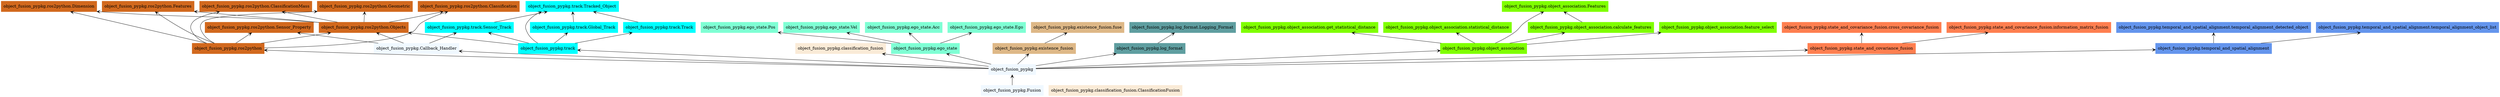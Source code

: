 digraph "packages" {
rankdir=BT
charset="utf-8"
"object_fusion_pypkg" [color="aliceblue", label="object_fusion_pypkg", shape="box", style="filled"];
"object_fusion_pypkg.Callback_Handler" [color="aliceblue", label="object_fusion_pypkg.Callback_Handler", shape="box", style="filled"];
"object_fusion_pypkg.Fusion" [color="aliceblue", label="object_fusion_pypkg.Fusion", shape="box", style="filled"];
"object_fusion_pypkg.classification_fusion" [color="antiquewhite", label="object_fusion_pypkg.classification_fusion", shape="box", style="filled"];
"object_fusion_pypkg.classification_fusion.ClassificationFusion" [color="antiquewhite", label="object_fusion_pypkg.classification_fusion.ClassificationFusion", shape="box", style="filled"];
"object_fusion_pypkg.ego_state" [color="aquamarine", label="object_fusion_pypkg.ego_state", shape="box", style="filled"];
"object_fusion_pypkg.ego_state.Acc" [color="aquamarine", label="object_fusion_pypkg.ego_state.Acc", shape="box", style="filled"];
"object_fusion_pypkg.ego_state.Ego" [color="aquamarine", label="object_fusion_pypkg.ego_state.Ego", shape="box", style="filled"];
"object_fusion_pypkg.ego_state.Pos" [color="aquamarine", label="object_fusion_pypkg.ego_state.Pos", shape="box", style="filled"];
"object_fusion_pypkg.ego_state.Vel" [color="aquamarine", label="object_fusion_pypkg.ego_state.Vel", shape="box", style="filled"];
"object_fusion_pypkg.existence_fusion" [color="burlywood", label="object_fusion_pypkg.existence_fusion", shape="box", style="filled"];
"object_fusion_pypkg.existence_fusion.fuse" [color="burlywood", label="object_fusion_pypkg.existence_fusion.fuse", shape="box", style="filled"];
"object_fusion_pypkg.log_format" [color="cadetblue", label="object_fusion_pypkg.log_format", shape="box", style="filled"];
"object_fusion_pypkg.log_format.Logging_Format" [color="cadetblue", label="object_fusion_pypkg.log_format.Logging_Format", shape="box", style="filled"];
"object_fusion_pypkg.object_association" [color="chartreuse", label="object_fusion_pypkg.object_association", shape="box", style="filled"];
"object_fusion_pypkg.object_association.Features" [color="chartreuse", label="object_fusion_pypkg.object_association.Features", shape="box", style="filled"];
"object_fusion_pypkg.object_association.calculate_features" [color="chartreuse", label="object_fusion_pypkg.object_association.calculate_features", shape="box", style="filled"];
"object_fusion_pypkg.object_association.feature_select" [color="chartreuse", label="object_fusion_pypkg.object_association.feature_select", shape="box", style="filled"];
"object_fusion_pypkg.object_association.get_statistical_distance" [color="chartreuse", label="object_fusion_pypkg.object_association.get_statistical_distance", shape="box", style="filled"];
"object_fusion_pypkg.object_association.statistical_distance" [color="chartreuse", label="object_fusion_pypkg.object_association.statistical_distance", shape="box", style="filled"];
"object_fusion_pypkg.ros2python" [color="chocolate", label="object_fusion_pypkg.ros2python", shape="box", style="filled"];
"object_fusion_pypkg.ros2python.Classification" [color="chocolate", label="object_fusion_pypkg.ros2python.Classification", shape="box", style="filled"];
"object_fusion_pypkg.ros2python.ClassificationMass" [color="chocolate", label="object_fusion_pypkg.ros2python.ClassificationMass", shape="box", style="filled"];
"object_fusion_pypkg.ros2python.Dimension" [color="chocolate", label="object_fusion_pypkg.ros2python.Dimension", shape="box", style="filled"];
"object_fusion_pypkg.ros2python.Features" [color="chocolate", label="object_fusion_pypkg.ros2python.Features", shape="box", style="filled"];
"object_fusion_pypkg.ros2python.Geometric" [color="chocolate", label="object_fusion_pypkg.ros2python.Geometric", shape="box", style="filled"];
"object_fusion_pypkg.ros2python.Objects" [color="chocolate", label="object_fusion_pypkg.ros2python.Objects", shape="box", style="filled"];
"object_fusion_pypkg.ros2python.Sensor_Property" [color="chocolate", label="object_fusion_pypkg.ros2python.Sensor_Property", shape="box", style="filled"];
"object_fusion_pypkg.state_and_covariance_fusion" [color="coral", label="object_fusion_pypkg.state_and_covariance_fusion", shape="box", style="filled"];
"object_fusion_pypkg.state_and_covariance_fusion.cross_covariance_fusion" [color="coral", label="object_fusion_pypkg.state_and_covariance_fusion.cross_covariance_fusion", shape="box", style="filled"];
"object_fusion_pypkg.state_and_covariance_fusion.information_matrix_fusion" [color="coral", label="object_fusion_pypkg.state_and_covariance_fusion.information_matrix_fusion", shape="box", style="filled"];
"object_fusion_pypkg.temporal_and_spatial_alignment" [color="cornflowerblue", label="object_fusion_pypkg.temporal_and_spatial_alignment", shape="box", style="filled"];
"object_fusion_pypkg.temporal_and_spatial_alignment.temporal_alignment_detected_object" [color="cornflowerblue", label="object_fusion_pypkg.temporal_and_spatial_alignment.temporal_alignment_detected_object", shape="box", style="filled"];
"object_fusion_pypkg.temporal_and_spatial_alignment.temporal_alignment_object_list" [color="cornflowerblue", label="object_fusion_pypkg.temporal_and_spatial_alignment.temporal_alignment_object_list", shape="box", style="filled"];
"object_fusion_pypkg.track" [color="cyan", label="object_fusion_pypkg.track", shape="box", style="filled"];
"object_fusion_pypkg.track.Global_Track" [color="cyan", label="object_fusion_pypkg.track.Global_Track", shape="box", style="filled"];
"object_fusion_pypkg.track.Sensor_Track" [color="cyan", label="object_fusion_pypkg.track.Sensor_Track", shape="box", style="filled"];
"object_fusion_pypkg.track.Track" [color="cyan", label="object_fusion_pypkg.track.Track", shape="box", style="filled"];
"object_fusion_pypkg.track.Tracked_Object" [color="cyan", label="object_fusion_pypkg.track.Tracked_Object", shape="box", style="filled"];
"object_fusion_pypkg" -> "object_fusion_pypkg.Callback_Handler" [arrowhead="open", arrowtail="none"];
"object_fusion_pypkg" -> "object_fusion_pypkg.classification_fusion" [arrowhead="open", arrowtail="none"];
"object_fusion_pypkg" -> "object_fusion_pypkg.ego_state" [arrowhead="open", arrowtail="none"];
"object_fusion_pypkg" -> "object_fusion_pypkg.existence_fusion" [arrowhead="open", arrowtail="none"];
"object_fusion_pypkg" -> "object_fusion_pypkg.log_format" [arrowhead="open", arrowtail="none"];
"object_fusion_pypkg" -> "object_fusion_pypkg.object_association" [arrowhead="open", arrowtail="none"];
"object_fusion_pypkg" -> "object_fusion_pypkg.ros2python" [arrowhead="open", arrowtail="none"];
"object_fusion_pypkg" -> "object_fusion_pypkg.state_and_covariance_fusion" [arrowhead="open", arrowtail="none"];
"object_fusion_pypkg" -> "object_fusion_pypkg.temporal_and_spatial_alignment" [arrowhead="open", arrowtail="none"];
"object_fusion_pypkg" -> "object_fusion_pypkg.track" [arrowhead="open", arrowtail="none"];
"object_fusion_pypkg.Callback_Handler" -> "object_fusion_pypkg.ros2python.Objects" [arrowhead="open", arrowtail="none"];
"object_fusion_pypkg.Callback_Handler" -> "object_fusion_pypkg.ros2python.Sensor_Property" [arrowhead="open", arrowtail="none"];
"object_fusion_pypkg.Callback_Handler" -> "object_fusion_pypkg.track.Sensor_Track" [arrowhead="open", arrowtail="none"];
"object_fusion_pypkg.Fusion" -> "object_fusion_pypkg" [arrowhead="open", arrowtail="none"];
"object_fusion_pypkg.ego_state" -> "object_fusion_pypkg.ego_state.Acc" [arrowhead="open", arrowtail="none"];
"object_fusion_pypkg.ego_state" -> "object_fusion_pypkg.ego_state.Ego" [arrowhead="open", arrowtail="none"];
"object_fusion_pypkg.ego_state" -> "object_fusion_pypkg.ego_state.Pos" [arrowhead="open", arrowtail="none"];
"object_fusion_pypkg.ego_state" -> "object_fusion_pypkg.ego_state.Vel" [arrowhead="open", arrowtail="none"];
"object_fusion_pypkg.existence_fusion" -> "object_fusion_pypkg.existence_fusion.fuse" [arrowhead="open", arrowtail="none"];
"object_fusion_pypkg.log_format" -> "object_fusion_pypkg.log_format.Logging_Format" [arrowhead="open", arrowtail="none"];
"object_fusion_pypkg.object_association" -> "object_fusion_pypkg.object_association.Features" [arrowhead="open", arrowtail="none"];
"object_fusion_pypkg.object_association" -> "object_fusion_pypkg.object_association.calculate_features" [arrowhead="open", arrowtail="none"];
"object_fusion_pypkg.object_association" -> "object_fusion_pypkg.object_association.feature_select" [arrowhead="open", arrowtail="none"];
"object_fusion_pypkg.object_association" -> "object_fusion_pypkg.object_association.get_statistical_distance" [arrowhead="open", arrowtail="none"];
"object_fusion_pypkg.object_association" -> "object_fusion_pypkg.object_association.statistical_distance" [arrowhead="open", arrowtail="none"];
"object_fusion_pypkg.object_association.calculate_features" -> "object_fusion_pypkg.object_association.Features" [arrowhead="open", arrowtail="none"];
"object_fusion_pypkg.ros2python" -> "object_fusion_pypkg.ros2python.Classification" [arrowhead="open", arrowtail="none"];
"object_fusion_pypkg.ros2python" -> "object_fusion_pypkg.ros2python.ClassificationMass" [arrowhead="open", arrowtail="none"];
"object_fusion_pypkg.ros2python" -> "object_fusion_pypkg.ros2python.Dimension" [arrowhead="open", arrowtail="none"];
"object_fusion_pypkg.ros2python" -> "object_fusion_pypkg.ros2python.Features" [arrowhead="open", arrowtail="none"];
"object_fusion_pypkg.ros2python" -> "object_fusion_pypkg.ros2python.Geometric" [arrowhead="open", arrowtail="none"];
"object_fusion_pypkg.ros2python" -> "object_fusion_pypkg.ros2python.Objects" [arrowhead="open", arrowtail="none"];
"object_fusion_pypkg.ros2python" -> "object_fusion_pypkg.ros2python.Sensor_Property" [arrowhead="open", arrowtail="none"];
"object_fusion_pypkg.ros2python.Objects" -> "object_fusion_pypkg.ros2python.Classification" [arrowhead="open", arrowtail="none"];
"object_fusion_pypkg.ros2python.Objects" -> "object_fusion_pypkg.ros2python.ClassificationMass" [arrowhead="open", arrowtail="none"];
"object_fusion_pypkg.ros2python.Objects" -> "object_fusion_pypkg.ros2python.Dimension" [arrowhead="open", arrowtail="none"];
"object_fusion_pypkg.ros2python.Objects" -> "object_fusion_pypkg.ros2python.Features" [arrowhead="open", arrowtail="none"];
"object_fusion_pypkg.ros2python.Objects" -> "object_fusion_pypkg.ros2python.Geometric" [arrowhead="open", arrowtail="none"];
"object_fusion_pypkg.state_and_covariance_fusion" -> "object_fusion_pypkg.state_and_covariance_fusion.cross_covariance_fusion" [arrowhead="open", arrowtail="none"];
"object_fusion_pypkg.state_and_covariance_fusion" -> "object_fusion_pypkg.state_and_covariance_fusion.information_matrix_fusion" [arrowhead="open", arrowtail="none"];
"object_fusion_pypkg.temporal_and_spatial_alignment" -> "object_fusion_pypkg.temporal_and_spatial_alignment.temporal_alignment_detected_object" [arrowhead="open", arrowtail="none"];
"object_fusion_pypkg.temporal_and_spatial_alignment" -> "object_fusion_pypkg.temporal_and_spatial_alignment.temporal_alignment_object_list" [arrowhead="open", arrowtail="none"];
"object_fusion_pypkg.track" -> "object_fusion_pypkg.ros2python.Objects" [arrowhead="open", arrowtail="none"];
"object_fusion_pypkg.track" -> "object_fusion_pypkg.track.Global_Track" [arrowhead="open", arrowtail="none"];
"object_fusion_pypkg.track" -> "object_fusion_pypkg.track.Sensor_Track" [arrowhead="open", arrowtail="none"];
"object_fusion_pypkg.track" -> "object_fusion_pypkg.track.Track" [arrowhead="open", arrowtail="none"];
"object_fusion_pypkg.track" -> "object_fusion_pypkg.track.Tracked_Object" [arrowhead="open", arrowtail="none"];
"object_fusion_pypkg.track.Global_Track" -> "object_fusion_pypkg.track.Tracked_Object" [arrowhead="open", arrowtail="none"];
"object_fusion_pypkg.track.Sensor_Track" -> "object_fusion_pypkg.track.Tracked_Object" [arrowhead="open", arrowtail="none"];
"object_fusion_pypkg.track.Track" -> "object_fusion_pypkg.track.Tracked_Object" [arrowhead="open", arrowtail="none"];
}
